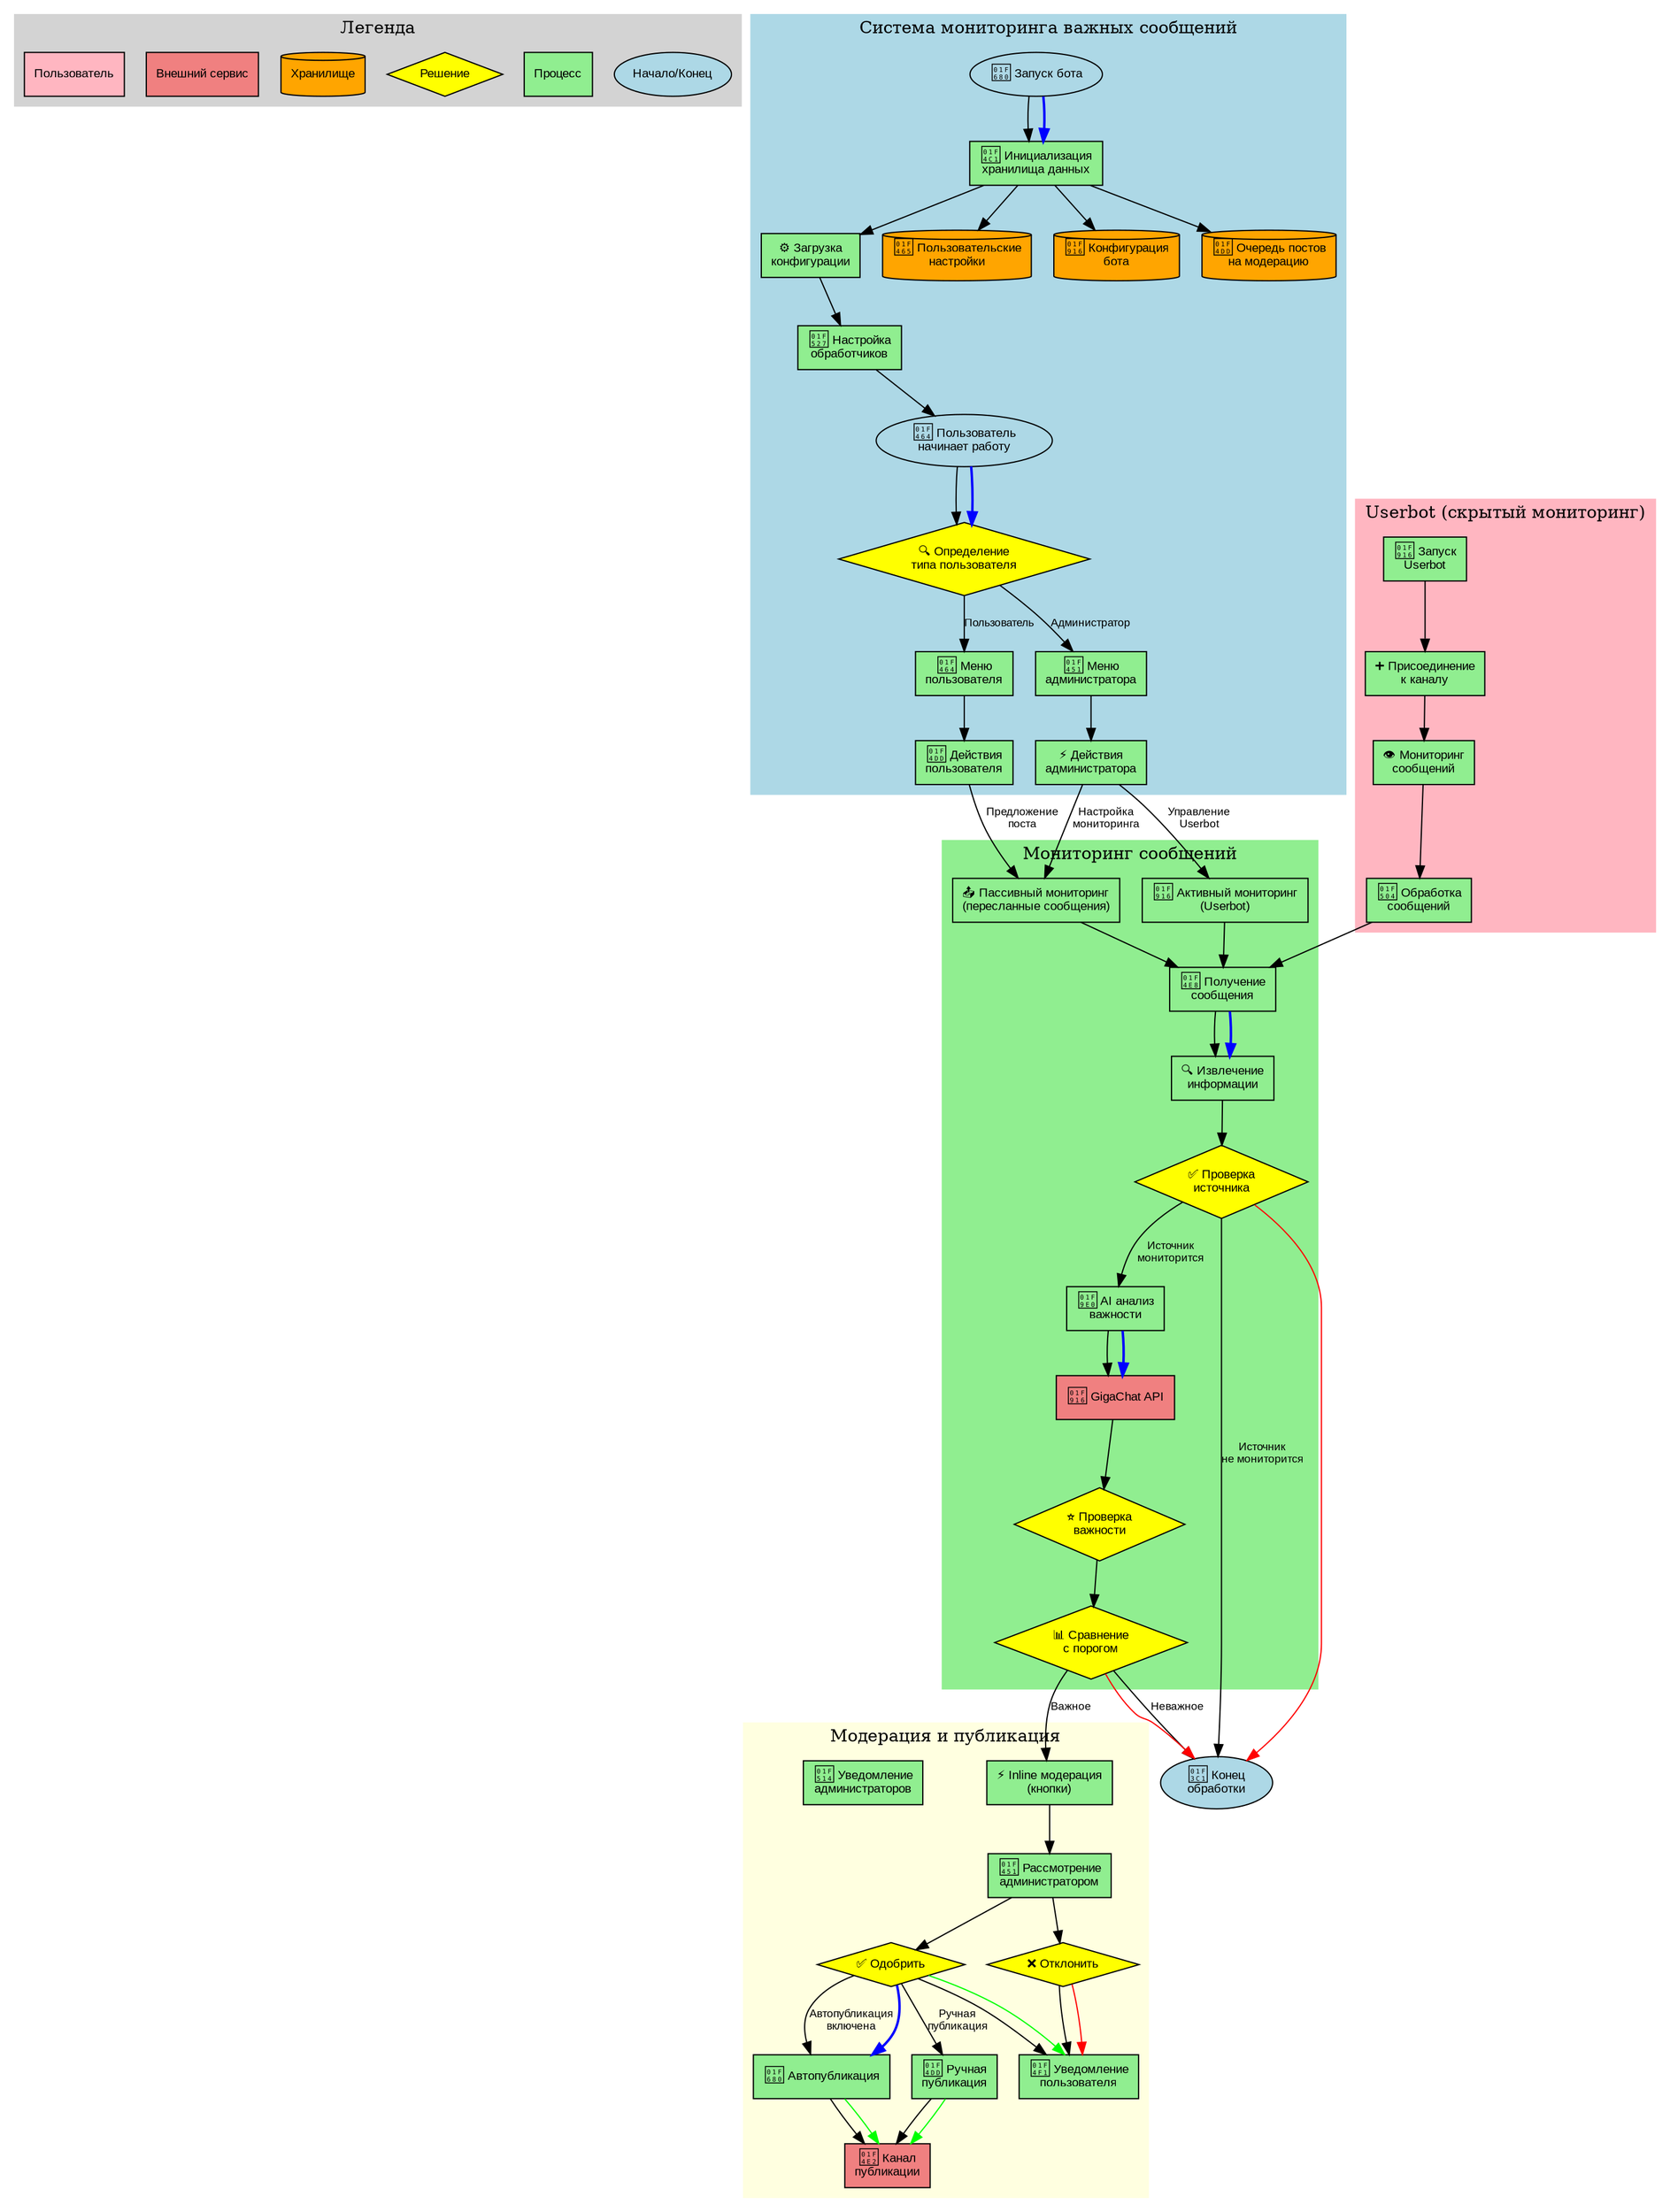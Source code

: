 digraph BotAlgorithm {
    // Настройки графа
    rankdir=TB;
    node [shape=box, style=filled, fontname="Arial", fontsize=10];
    edge [fontname="Arial", fontsize=9];
    
    // Цветовая схема
    subgraph cluster_legend {
        label="Легенда";
        style=filled;
        color=lightgrey;
        
        start [label="Начало/Конец", shape=ellipse, fillcolor=lightblue];
        process [label="Процесс", fillcolor=lightgreen];
        decision [label="Решение", shape=diamond, fillcolor=yellow];
        storage [label="Хранилище", shape=cylinder, fillcolor=orange];
        external [label="Внешний сервис", shape=box, fillcolor=lightcoral];
        user [label="Пользователь", shape=box, fillcolor=lightpink];
    }
    
    // Основные компоненты системы
    subgraph cluster_system {
        label="Система мониторинга важных сообщений";
        style=filled;
        color=lightblue;
        
        // Начальные точки
        start_bot [label="🚀 Запуск бота", shape=ellipse, fillcolor=lightblue];
        user_start [label="👤 Пользователь\nначинает работу", shape=ellipse, fillcolor=lightblue];
        
        // Инициализация
        init_storage [label="📁 Инициализация\nхранилища данных", fillcolor=lightgreen];
        load_config [label="⚙️ Загрузка\nконфигурации", fillcolor=lightgreen];
        setup_handlers [label="🔧 Настройка\nобработчиков", fillcolor=lightgreen];
        
        // Хранилища
        user_prefs [label="👥 Пользовательские\nнастройки", shape=cylinder, fillcolor=orange];
        bot_config [label="🤖 Конфигурация\nбота", shape=cylinder, fillcolor=orange];
        pending_posts [label="📝 Очередь постов\nна модерацию", shape=cylinder, fillcolor=orange];
        
        // Основные процессы
        check_user_type [label="🔍 Определение\nтипа пользователя", shape=diamond, fillcolor=yellow];
        
        // Администратор
        admin_menu [label="👑 Меню\nадминистратора", fillcolor=lightgreen];
        admin_actions [label="⚡ Действия\nадминистратора", fillcolor=lightgreen];
        
        // Обычный пользователь
        user_menu [label="👤 Меню\nпользователя", fillcolor=lightgreen];
        user_actions [label="📝 Действия\nпользователя", fillcolor=lightgreen];
    }
    
    // Мониторинг сообщений
    subgraph cluster_monitoring {
        label="Мониторинг сообщений";
        style=filled;
        color=lightgreen;
        
        // Источники сообщений
        passive_monitoring [label="📤 Пассивный мониторинг\n(пересланные сообщения)", fillcolor=lightgreen];
        active_monitoring [label="🤖 Активный мониторинг\n(Userbot)", fillcolor=lightgreen];
        
        // Обработка сообщений
        receive_message [label="📨 Получение\nсообщения", fillcolor=lightgreen];
        extract_info [label="🔍 Извлечение\nинформации", fillcolor=lightgreen];
        check_source [label="✅ Проверка\nисточника", shape=diamond, fillcolor=yellow];
        
        // AI анализ
        ai_analysis [label="🧠 AI анализ\nважности", fillcolor=lightgreen];
        giga_chat [label="🤖 GigaChat API", shape=box, fillcolor=lightcoral];
        
        // Принятие решений
        check_importance [label="⭐ Проверка\nважности", shape=diamond, fillcolor=yellow];
        check_threshold [label="📊 Сравнение\nс порогом", shape=diamond, fillcolor=yellow];
    }
    
    // Модерация и публикация
    subgraph cluster_moderation {
        label="Модерация и публикация";
        style=filled;
        color=lightyellow;
        
        // Модерация
        inline_moderation [label="⚡ Inline модерация\n(кнопки)", fillcolor=lightgreen];
        admin_review [label="👑 Рассмотрение\nадминистратором", fillcolor=lightgreen];
        
        // Решения модерации
        approve_decision [label="✅ Одобрить", shape=diamond, fillcolor=yellow];
        reject_decision [label="❌ Отклонить", shape=diamond, fillcolor=yellow];
        
        // Публикация
        auto_publish [label="🚀 Автопубликация", fillcolor=lightgreen];
        manual_publish [label="📝 Ручная\nпубликация", fillcolor=lightgreen];
        publish_channel [label="📢 Канал\nпубликации", shape=box, fillcolor=lightcoral];
        
        // Уведомления
        notify_user [label="📱 Уведомление\nпользователя", fillcolor=lightgreen];
        notify_admins [label="🔔 Уведомление\nадминистраторов", fillcolor=lightgreen];
    }
    
    // Userbot функциональность
    subgraph cluster_userbot {
        label="Userbot (скрытый мониторинг)";
        style=filled;
        color=lightpink;
        
        userbot_start [label="🤖 Запуск\nUserbot", fillcolor=lightgreen];
        userbot_join [label="➕ Присоединение\nк каналу", fillcolor=lightgreen];
        userbot_monitor [label="👁️ Мониторинг\nсообщений", fillcolor=lightgreen];
        userbot_process [label="🔄 Обработка\nсообщений", fillcolor=lightgreen];
    }
    
    // Связи между компонентами
    start_bot -> init_storage;
    init_storage -> load_config;
    load_config -> setup_handlers;
    setup_handlers -> user_start;
    
    user_start -> check_user_type;
    check_user_type -> admin_menu [label="Администратор"];
    check_user_type -> user_menu [label="Пользователь"];
    
    admin_menu -> admin_actions;
    user_menu -> user_actions;
    
    // Мониторинг
    passive_monitoring -> receive_message;
    active_monitoring -> receive_message;
    userbot_start -> userbot_join;
    userbot_join -> userbot_monitor;
    userbot_monitor -> userbot_process;
    userbot_process -> receive_message;
    
    receive_message -> extract_info;
    extract_info -> check_source;
    check_source -> ai_analysis [label="Источник\nмониторится"];
    check_source -> end [label="Источник\nне мониторится"];
    
    ai_analysis -> giga_chat;
    giga_chat -> check_importance;
    check_importance -> check_threshold;
    check_threshold -> inline_moderation [label="Важное"];
    check_threshold -> end [label="Неважное"];
    
    // Модерация
    inline_moderation -> admin_review;
    admin_review -> approve_decision;
    admin_review -> reject_decision;
    
    approve_decision -> auto_publish [label="Автопубликация\nвключена"];
    approve_decision -> manual_publish [label="Ручная\nпубликация"];
    
    auto_publish -> publish_channel;
    manual_publish -> publish_channel;
    
    approve_decision -> notify_user;
    reject_decision -> notify_user;
    
    // Хранилища
    init_storage -> user_prefs;
    init_storage -> bot_config;
    init_storage -> pending_posts;
    
    // Конечные точки
    end [label="🏁 Конец\nобработки", shape=ellipse, fillcolor=lightblue];
    
    // Дополнительные связи
    admin_actions -> passive_monitoring [label="Настройка\nмониторинга"];
    admin_actions -> active_monitoring [label="Управление\nUserbot"];
    user_actions -> passive_monitoring [label="Предложение\nпоста"];
    
    // Стили для лучшей читаемости
    edge [color=blue, penwidth=2];
    start_bot -> init_storage;
    user_start -> check_user_type;
    receive_message -> extract_info;
    ai_analysis -> giga_chat;
    approve_decision -> auto_publish;
    
    edge [color=red, penwidth=1];
    check_source -> end;
    check_threshold -> end;
    reject_decision -> notify_user;
    
    edge [color=green, penwidth=1];
    approve_decision -> notify_user;
    auto_publish -> publish_channel;
    manual_publish -> publish_channel;
} 